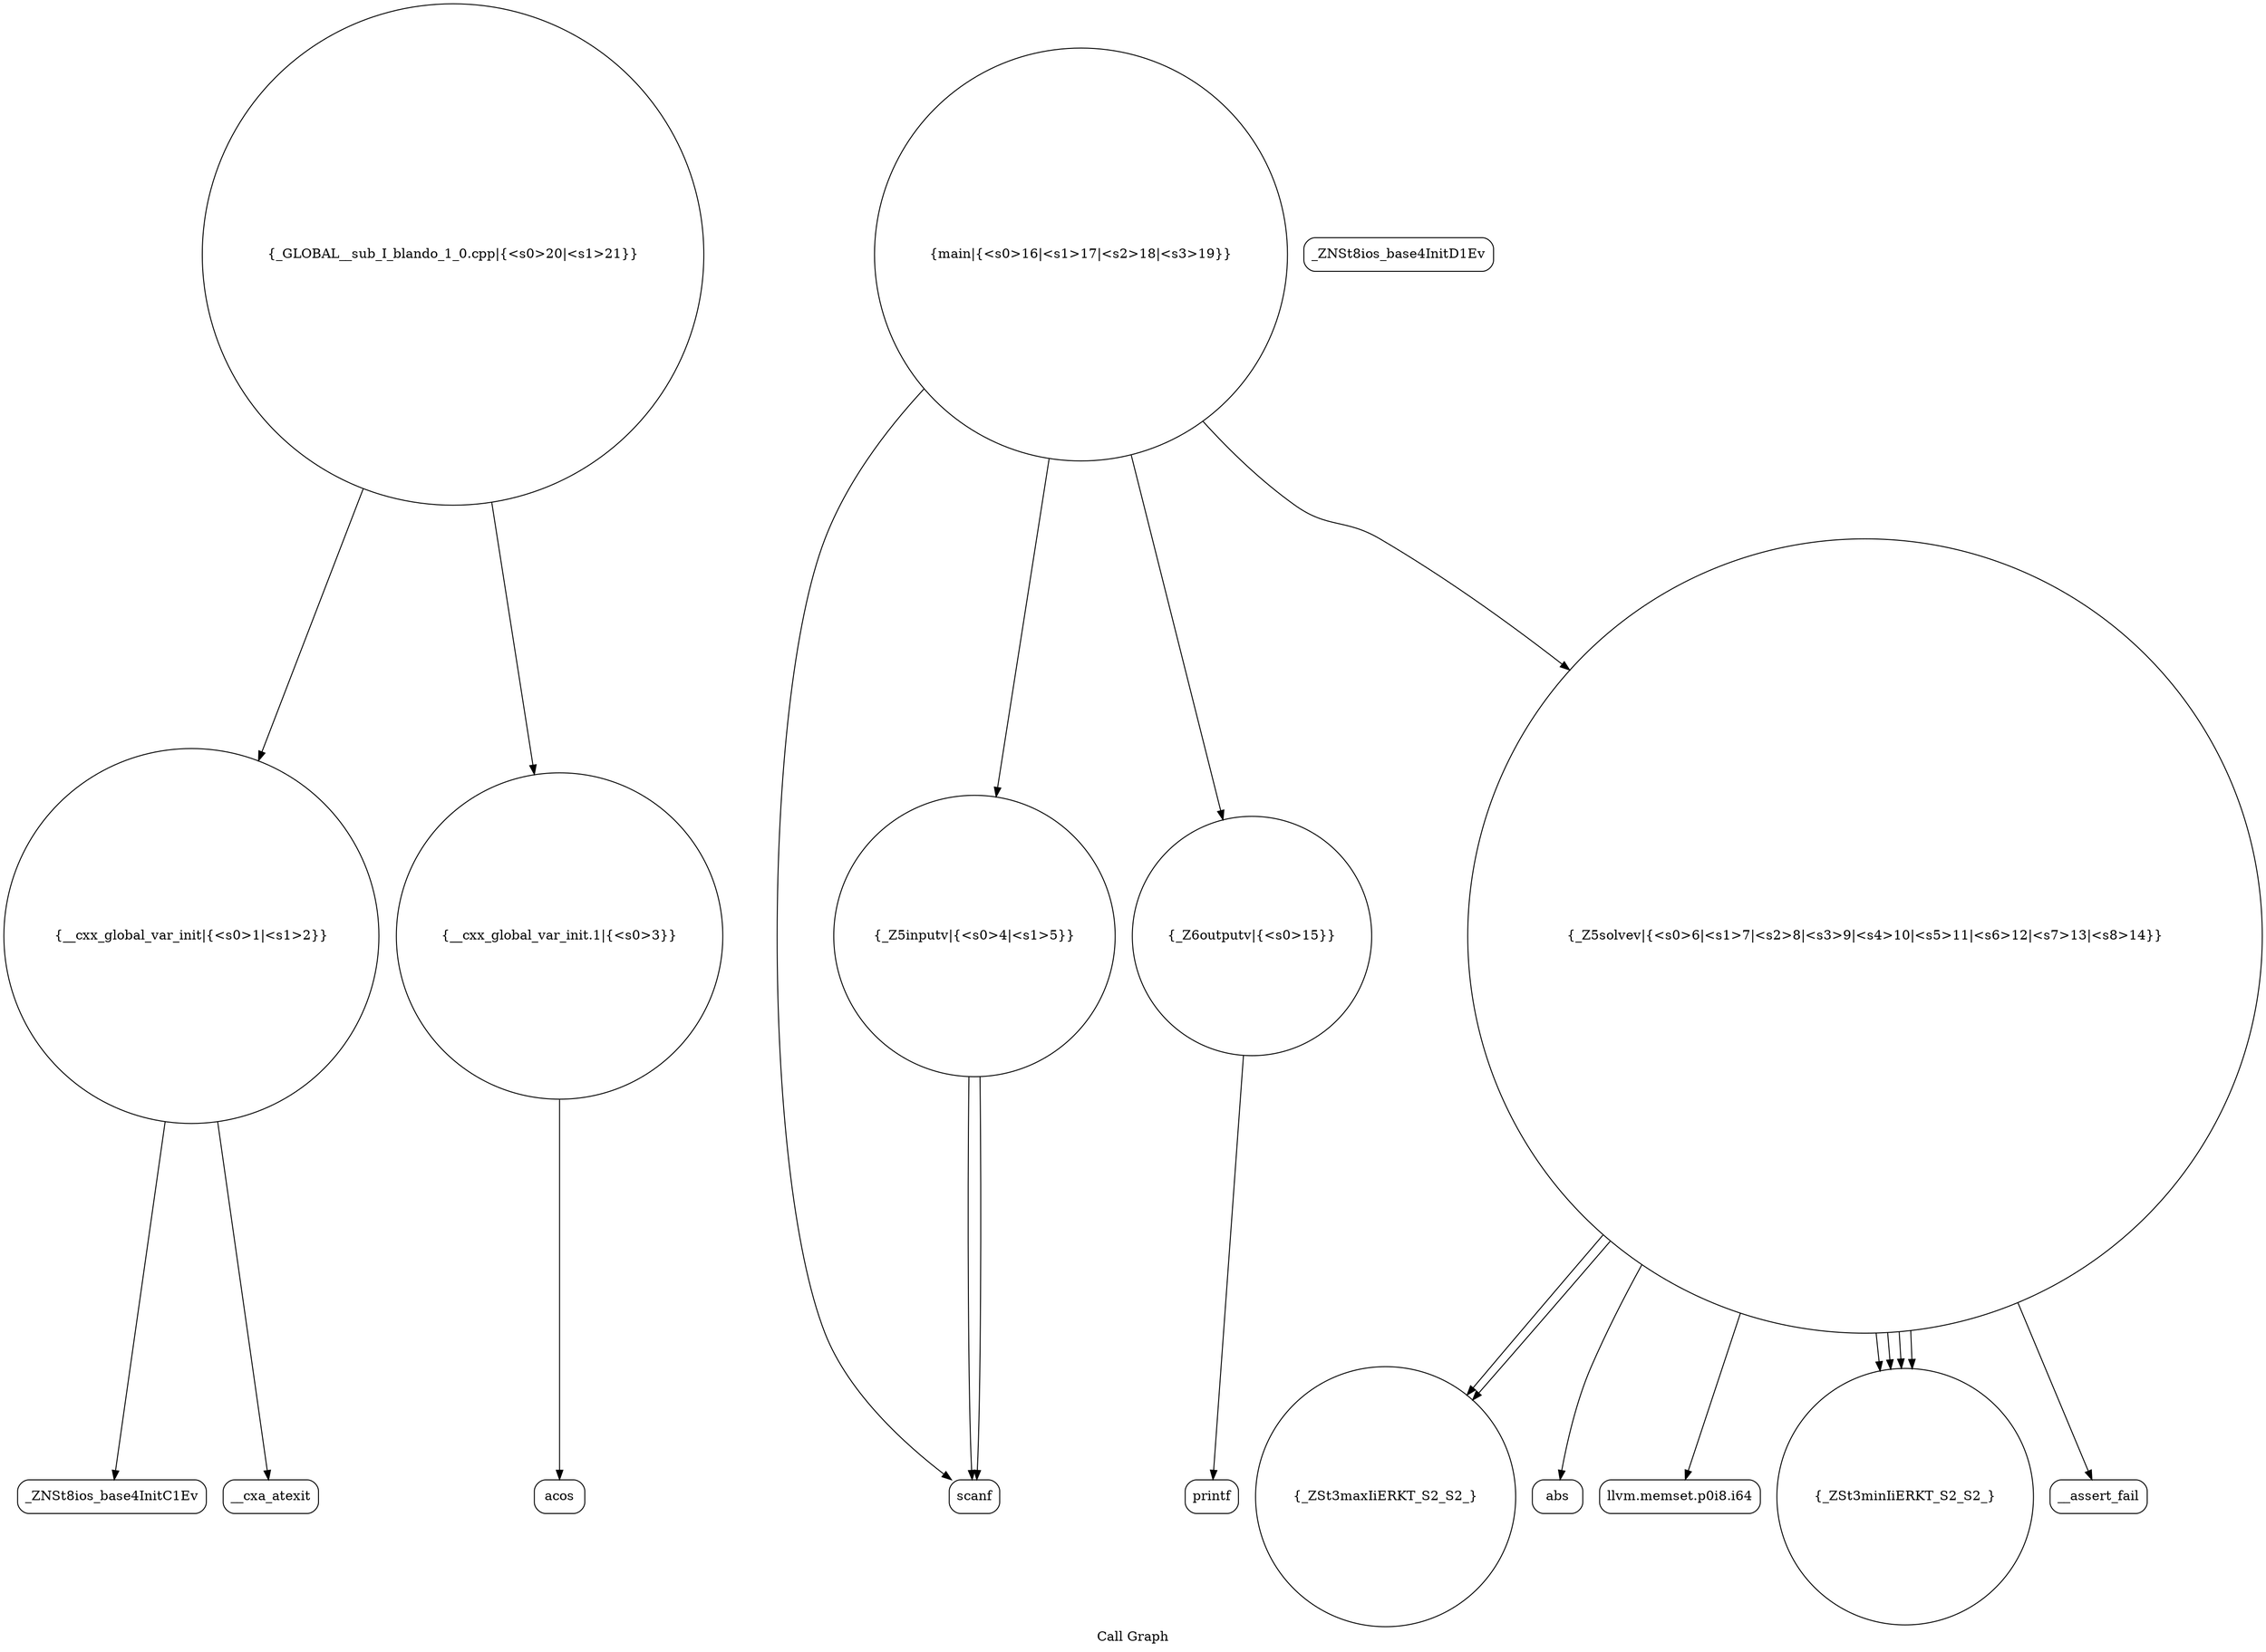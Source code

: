 digraph "Call Graph" {
	label="Call Graph";

	Node0x55ff449f1300 [shape=record,shape=circle,label="{__cxx_global_var_init|{<s0>1|<s1>2}}"];
	Node0x55ff449f1300:s0 -> Node0x55ff449f1790[color=black];
	Node0x55ff449f1300:s1 -> Node0x55ff449f1890[color=black];
	Node0x55ff449f1a90 [shape=record,shape=Mrecord,label="{scanf}"];
	Node0x55ff449f1e10 [shape=record,shape=circle,label="{_Z6outputv|{<s0>15}}"];
	Node0x55ff449f1e10:s0 -> Node0x55ff449f1e90[color=black];
	Node0x55ff449f1810 [shape=record,shape=Mrecord,label="{_ZNSt8ios_base4InitD1Ev}"];
	Node0x55ff449f1b90 [shape=record,shape=circle,label="{_ZSt3maxIiERKT_S2_S2_}"];
	Node0x55ff449f1f10 [shape=record,shape=circle,label="{main|{<s0>16|<s1>17|<s2>18|<s3>19}}"];
	Node0x55ff449f1f10:s0 -> Node0x55ff449f1a90[color=black];
	Node0x55ff449f1f10:s1 -> Node0x55ff449f1a10[color=black];
	Node0x55ff449f1f10:s2 -> Node0x55ff449f1b10[color=black];
	Node0x55ff449f1f10:s3 -> Node0x55ff449f1e10[color=black];
	Node0x55ff449f1910 [shape=record,shape=circle,label="{__cxx_global_var_init.1|{<s0>3}}"];
	Node0x55ff449f1910:s0 -> Node0x55ff449f1990[color=black];
	Node0x55ff449f1c90 [shape=record,shape=Mrecord,label="{abs}"];
	Node0x55ff449f1a10 [shape=record,shape=circle,label="{_Z5inputv|{<s0>4|<s1>5}}"];
	Node0x55ff449f1a10:s0 -> Node0x55ff449f1a90[color=black];
	Node0x55ff449f1a10:s1 -> Node0x55ff449f1a90[color=black];
	Node0x55ff449f1d90 [shape=record,shape=Mrecord,label="{llvm.memset.p0i8.i64}"];
	Node0x55ff449f1790 [shape=record,shape=Mrecord,label="{_ZNSt8ios_base4InitC1Ev}"];
	Node0x55ff449f1b10 [shape=record,shape=circle,label="{_Z5solvev|{<s0>6|<s1>7|<s2>8|<s3>9|<s4>10|<s5>11|<s6>12|<s7>13|<s8>14}}"];
	Node0x55ff449f1b10:s0 -> Node0x55ff449f1b90[color=black];
	Node0x55ff449f1b10:s1 -> Node0x55ff449f1c10[color=black];
	Node0x55ff449f1b10:s2 -> Node0x55ff449f1c90[color=black];
	Node0x55ff449f1b10:s3 -> Node0x55ff449f1d10[color=black];
	Node0x55ff449f1b10:s4 -> Node0x55ff449f1c10[color=black];
	Node0x55ff449f1b10:s5 -> Node0x55ff449f1d90[color=black];
	Node0x55ff449f1b10:s6 -> Node0x55ff449f1b90[color=black];
	Node0x55ff449f1b10:s7 -> Node0x55ff449f1c10[color=black];
	Node0x55ff449f1b10:s8 -> Node0x55ff449f1c10[color=black];
	Node0x55ff449f1e90 [shape=record,shape=Mrecord,label="{printf}"];
	Node0x55ff449f1890 [shape=record,shape=Mrecord,label="{__cxa_atexit}"];
	Node0x55ff449f1c10 [shape=record,shape=circle,label="{_ZSt3minIiERKT_S2_S2_}"];
	Node0x55ff449f1f90 [shape=record,shape=circle,label="{_GLOBAL__sub_I_blando_1_0.cpp|{<s0>20|<s1>21}}"];
	Node0x55ff449f1f90:s0 -> Node0x55ff449f1300[color=black];
	Node0x55ff449f1f90:s1 -> Node0x55ff449f1910[color=black];
	Node0x55ff449f1990 [shape=record,shape=Mrecord,label="{acos}"];
	Node0x55ff449f1d10 [shape=record,shape=Mrecord,label="{__assert_fail}"];
}
